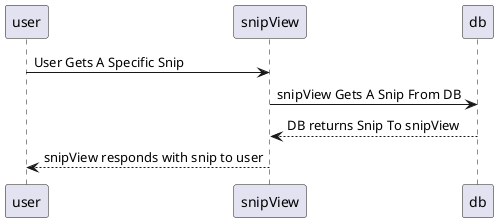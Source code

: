 title ArcBox API

@startuml

user -> snipView: User Gets A Specific Snip 
snipView -> db: snipView Gets A Snip From DB
db --> snipView: DB returns Snip To snipView
snipView --> user: snipView responds with snip to user 

@enduml

